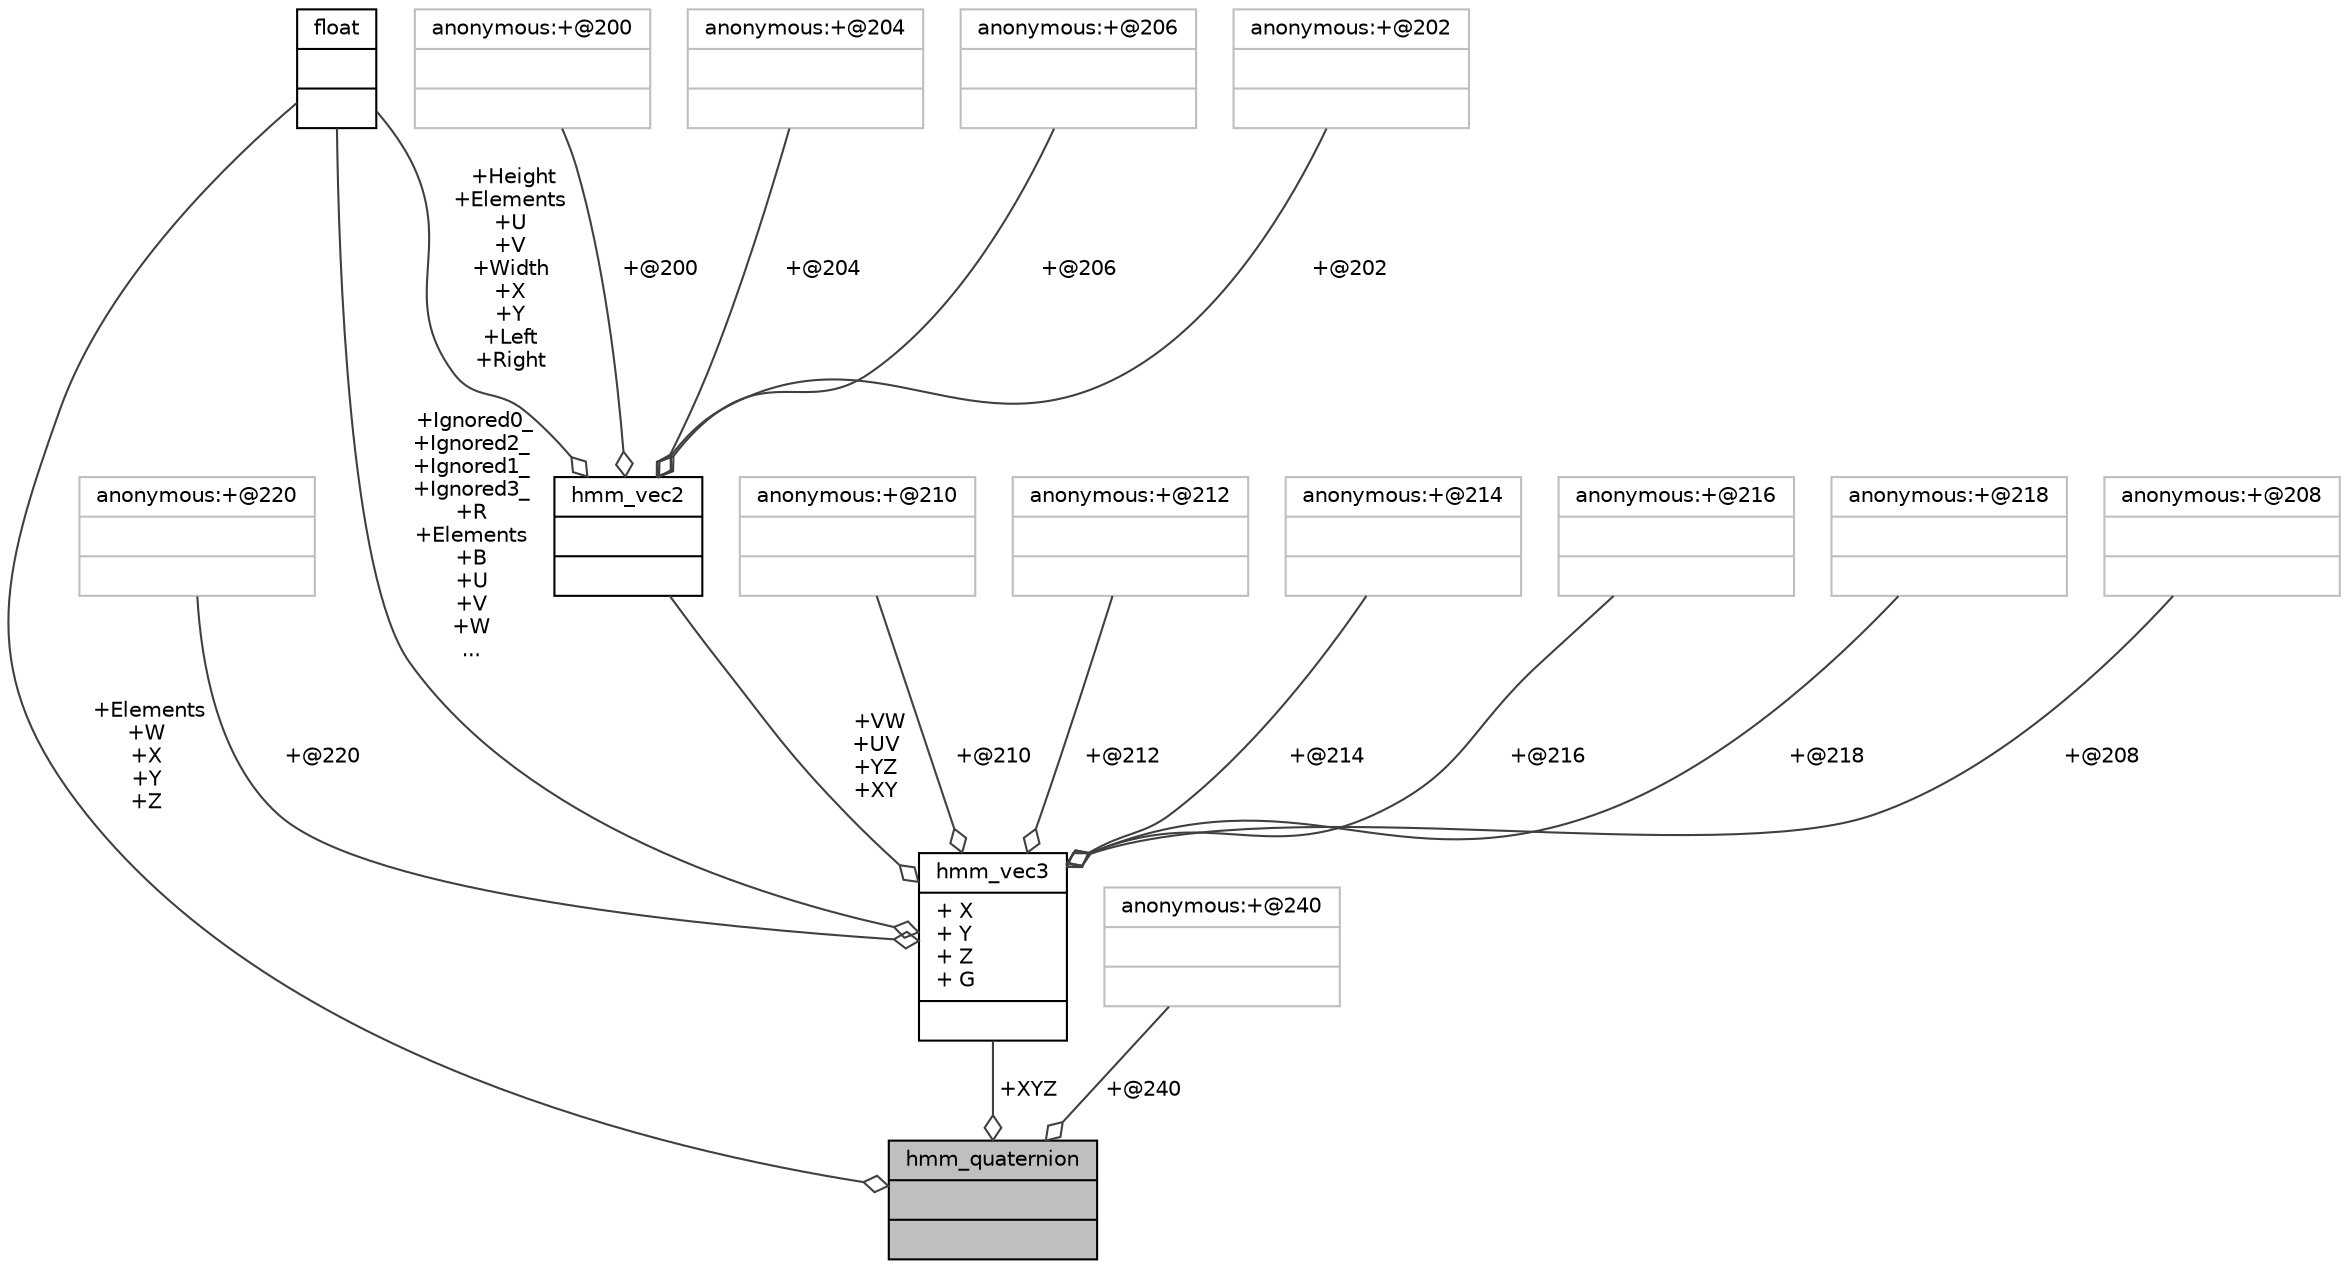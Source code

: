 digraph "hmm_quaternion"
{
 // INTERACTIVE_SVG=YES
  bgcolor="transparent";
  edge [fontname="Helvetica",fontsize="10",labelfontname="Helvetica",labelfontsize="10"];
  node [fontname="Helvetica",fontsize="10",shape=record];
  Node1 [label="{hmm_quaternion\n||}",height=0.2,width=0.4,color="black", fillcolor="grey75", style="filled", fontcolor="black"];
  Node2 -> Node1 [color="grey25",fontsize="10",style="solid",label=" +XYZ" ,arrowhead="odiamond",fontname="Helvetica"];
  Node2 [label="{hmm_vec3\n|+ X\l+ Y\l+ Z\l+ G\l|}",height=0.2,width=0.4,color="black",URL="$d9/dfd/unionhmm__vec3.html"];
  Node3 -> Node2 [color="grey25",fontsize="10",style="solid",label=" +@208" ,arrowhead="odiamond",fontname="Helvetica"];
  Node3 [label="{anonymous:+@208\n||}",height=0.2,width=0.4,color="grey75"];
  Node4 -> Node2 [color="grey25",fontsize="10",style="solid",label=" +@220" ,arrowhead="odiamond",fontname="Helvetica"];
  Node4 [label="{anonymous:+@220\n||}",height=0.2,width=0.4,color="grey75"];
  Node5 -> Node2 [color="grey25",fontsize="10",style="solid",label=" +VW\n+UV\n+YZ\n+XY" ,arrowhead="odiamond",fontname="Helvetica"];
  Node5 [label="{hmm_vec2\n||}",height=0.2,width=0.4,color="black",URL="$dc/db2/unionhmm__vec2.html"];
  Node6 -> Node5 [color="grey25",fontsize="10",style="solid",label=" +Height\n+Elements\n+U\n+V\n+Width\n+X\n+Y\n+Left\n+Right" ,arrowhead="odiamond",fontname="Helvetica"];
  Node6 [label="{float\n||}",height=0.2,width=0.4,color="black",URL="$d4/dc3/classfloat.html"];
  Node7 -> Node5 [color="grey25",fontsize="10",style="solid",label=" +@202" ,arrowhead="odiamond",fontname="Helvetica"];
  Node7 [label="{anonymous:+@202\n||}",height=0.2,width=0.4,color="grey75"];
  Node8 -> Node5 [color="grey25",fontsize="10",style="solid",label=" +@200" ,arrowhead="odiamond",fontname="Helvetica"];
  Node8 [label="{anonymous:+@200\n||}",height=0.2,width=0.4,color="grey75"];
  Node9 -> Node5 [color="grey25",fontsize="10",style="solid",label=" +@204" ,arrowhead="odiamond",fontname="Helvetica"];
  Node9 [label="{anonymous:+@204\n||}",height=0.2,width=0.4,color="grey75"];
  Node10 -> Node5 [color="grey25",fontsize="10",style="solid",label=" +@206" ,arrowhead="odiamond",fontname="Helvetica"];
  Node10 [label="{anonymous:+@206\n||}",height=0.2,width=0.4,color="grey75"];
  Node11 -> Node2 [color="grey25",fontsize="10",style="solid",label=" +@210" ,arrowhead="odiamond",fontname="Helvetica"];
  Node11 [label="{anonymous:+@210\n||}",height=0.2,width=0.4,color="grey75"];
  Node6 -> Node2 [color="grey25",fontsize="10",style="solid",label=" +Ignored0_\n+Ignored2_\n+Ignored1_\n+Ignored3_\n+R\n+Elements\n+B\n+U\n+V\n+W\n..." ,arrowhead="odiamond",fontname="Helvetica"];
  Node12 -> Node2 [color="grey25",fontsize="10",style="solid",label=" +@212" ,arrowhead="odiamond",fontname="Helvetica"];
  Node12 [label="{anonymous:+@212\n||}",height=0.2,width=0.4,color="grey75"];
  Node13 -> Node2 [color="grey25",fontsize="10",style="solid",label=" +@214" ,arrowhead="odiamond",fontname="Helvetica"];
  Node13 [label="{anonymous:+@214\n||}",height=0.2,width=0.4,color="grey75"];
  Node14 -> Node2 [color="grey25",fontsize="10",style="solid",label=" +@216" ,arrowhead="odiamond",fontname="Helvetica"];
  Node14 [label="{anonymous:+@216\n||}",height=0.2,width=0.4,color="grey75"];
  Node15 -> Node2 [color="grey25",fontsize="10",style="solid",label=" +@218" ,arrowhead="odiamond",fontname="Helvetica"];
  Node15 [label="{anonymous:+@218\n||}",height=0.2,width=0.4,color="grey75"];
  Node6 -> Node1 [color="grey25",fontsize="10",style="solid",label=" +Elements\n+W\n+X\n+Y\n+Z" ,arrowhead="odiamond",fontname="Helvetica"];
  Node16 -> Node1 [color="grey25",fontsize="10",style="solid",label=" +@240" ,arrowhead="odiamond",fontname="Helvetica"];
  Node16 [label="{anonymous:+@240\n||}",height=0.2,width=0.4,color="grey75"];
}
